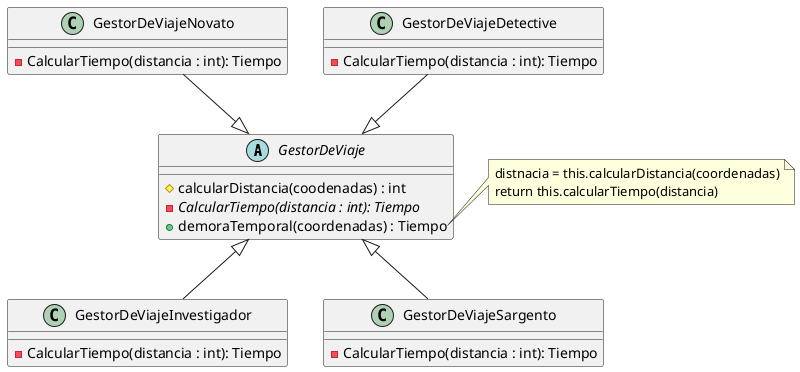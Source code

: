 @startuml

abstract GestorDeViaje{
    # calcularDistancia(coodenadas) : int
    - {abstract} CalcularTiempo(distancia : int): Tiempo
    + demoraTemporal(coordenadas) : Tiempo
}

class GestorDeViajeNovato{
    - CalcularTiempo(distancia : int): Tiempo
}

class GestorDeViajeDetective{
    - CalcularTiempo(distancia : int): Tiempo
}

class GestorDeViajeInvestigador{
    - CalcularTiempo(distancia : int): Tiempo
}

class GestorDeViajeSargento{
    - CalcularTiempo(distancia : int): Tiempo
}

note right of GestorDeViaje::demoraTemporal
    distnacia = this.calcularDistancia(coordenadas)
    return this.calcularTiempo(distancia)
end note

GestorDeViajeNovato --|> GestorDeViaje
GestorDeViajeDetective --|> GestorDeViaje
GestorDeViaje <|-- GestorDeViajeInvestigador
GestorDeViaje <|-- GestorDeViajeSargento

@enduml